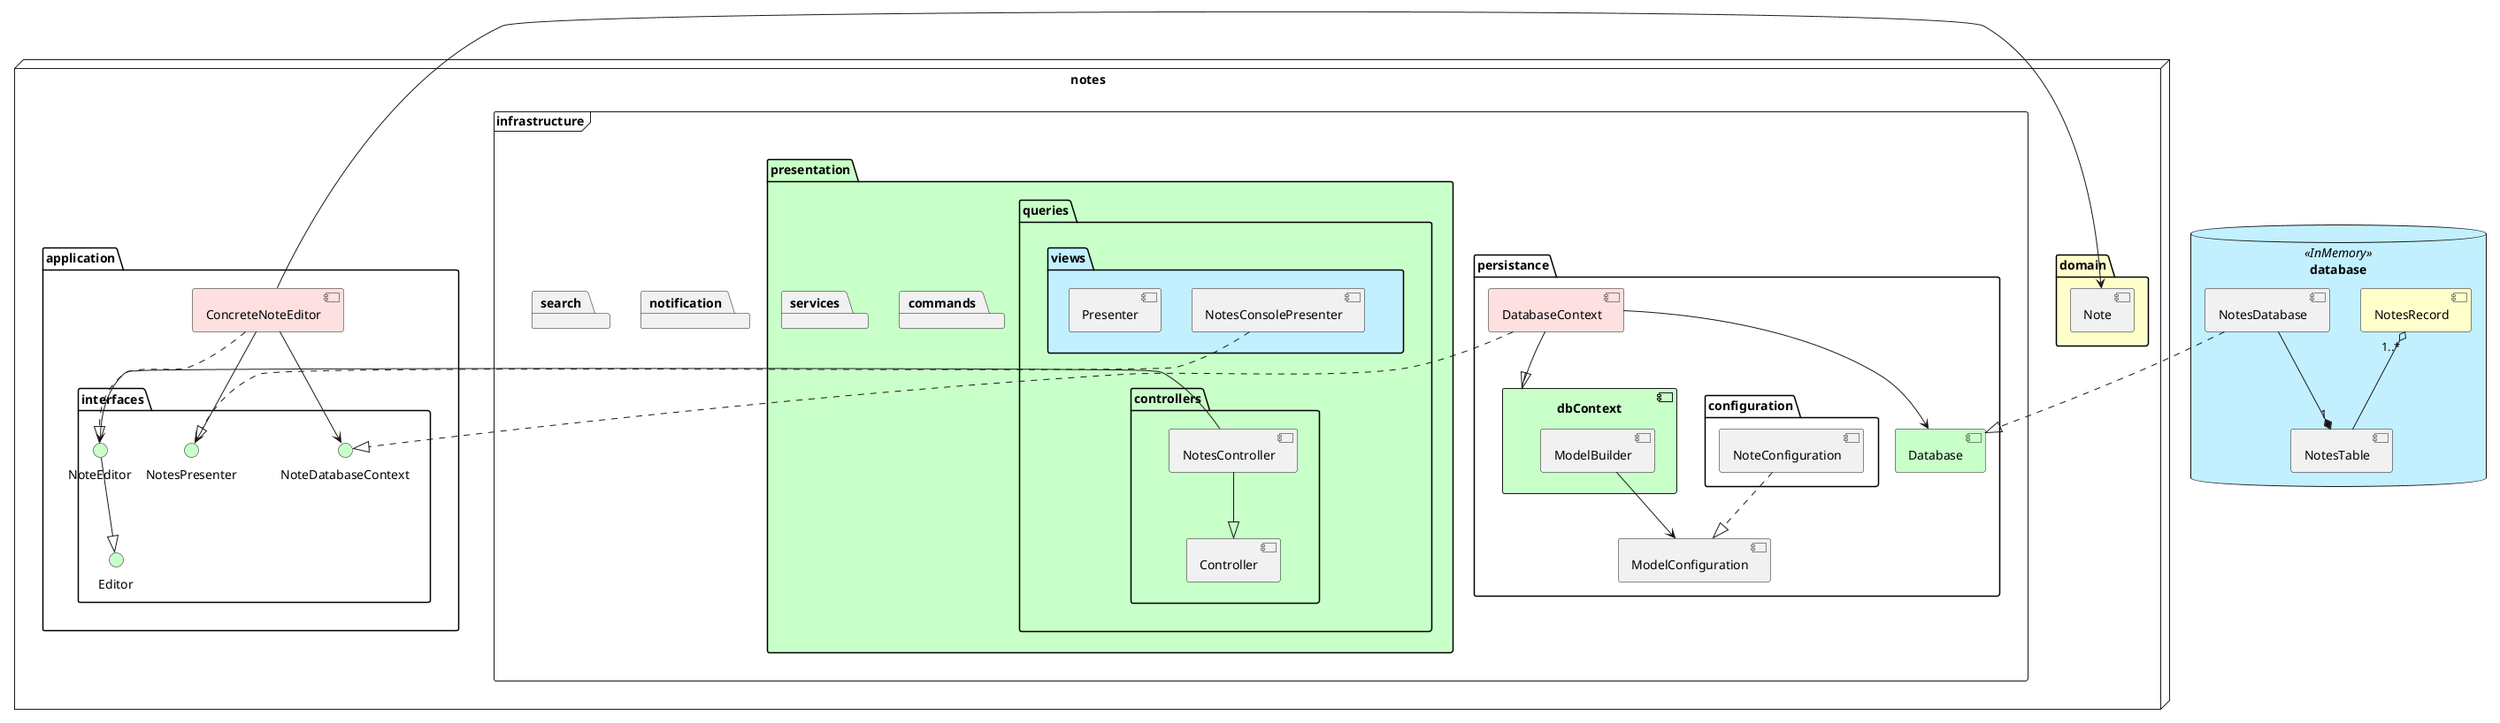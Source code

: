 @startuml


database "database" <<InMemory>> #Application {
  [NotesRecord] #Business
  [NotesDatabase] --* "1" [NotesTable]
  [NotesRecord]  "1..*" o-- [NotesTable]

}

node "notes" {
    package "application"  {
        folder "interfaces"{
            () Editor #Technology
            () NoteEditor #Technology
            () NoteDatabaseContext #Technology
            () NotesPresenter #Technology
            [NoteEditor] --|> [Editor] <<Note, Integer>>
        }
        [ConcreteNoteEditor] #Implementation
        [ConcreteNoteEditor] ..|> [NoteEditor]
        [ConcreteNoteEditor] --> [NotesPresenter]
        [ConcreteNoteEditor] --> [NoteDatabaseContext]

    }
    package "domain" $a1 #Business {
        [Note]
    }
    [ConcreteNoteEditor] -> [Note]
    frame "infrastructure"{
        package "notification"{
        }
        package "persistance"{
            [Database] #Technology
            [DatabaseContext] #Implementation
            component [dbContext] #Technology{
                [ModelBuilder]
            }
            [NotesDatabase] ..|> [Database]
            [ModelConfiguration]
            folder "configuration"{
                [NoteConfiguration]
            }
            [DatabaseContext] --|> [dbContext]
            [DatabaseContext] ..|> [NoteDatabaseContext]
            [DatabaseContext] --> [Database]
            [NoteConfiguration] ..|> [ModelConfiguration]
            [ModelBuilder] --> ModelConfiguration
        }
        package "search"{
        }
        package "presentation" #Technology {
            package "commands"{
            }
            package "queries" {
                folder "controllers" {
                    [Controller]
                    [NotesController]
                }
                [NotesController] -> [NoteEditor]
                folder "views" #Application {
                    [NotesConsolePresenter]
                    [Presenter]
                }
                [NotesConsolePresenter] ..|> [NotesPresenter]
                [NotesController] --|> [Controller]
                views -[hidden]d-> controllers
            }
            package "services" {
            }


        }
    }
    ' application -[hidden]down-> infrastructure
     application <--down[hidden] infrastructure
}

@enduml